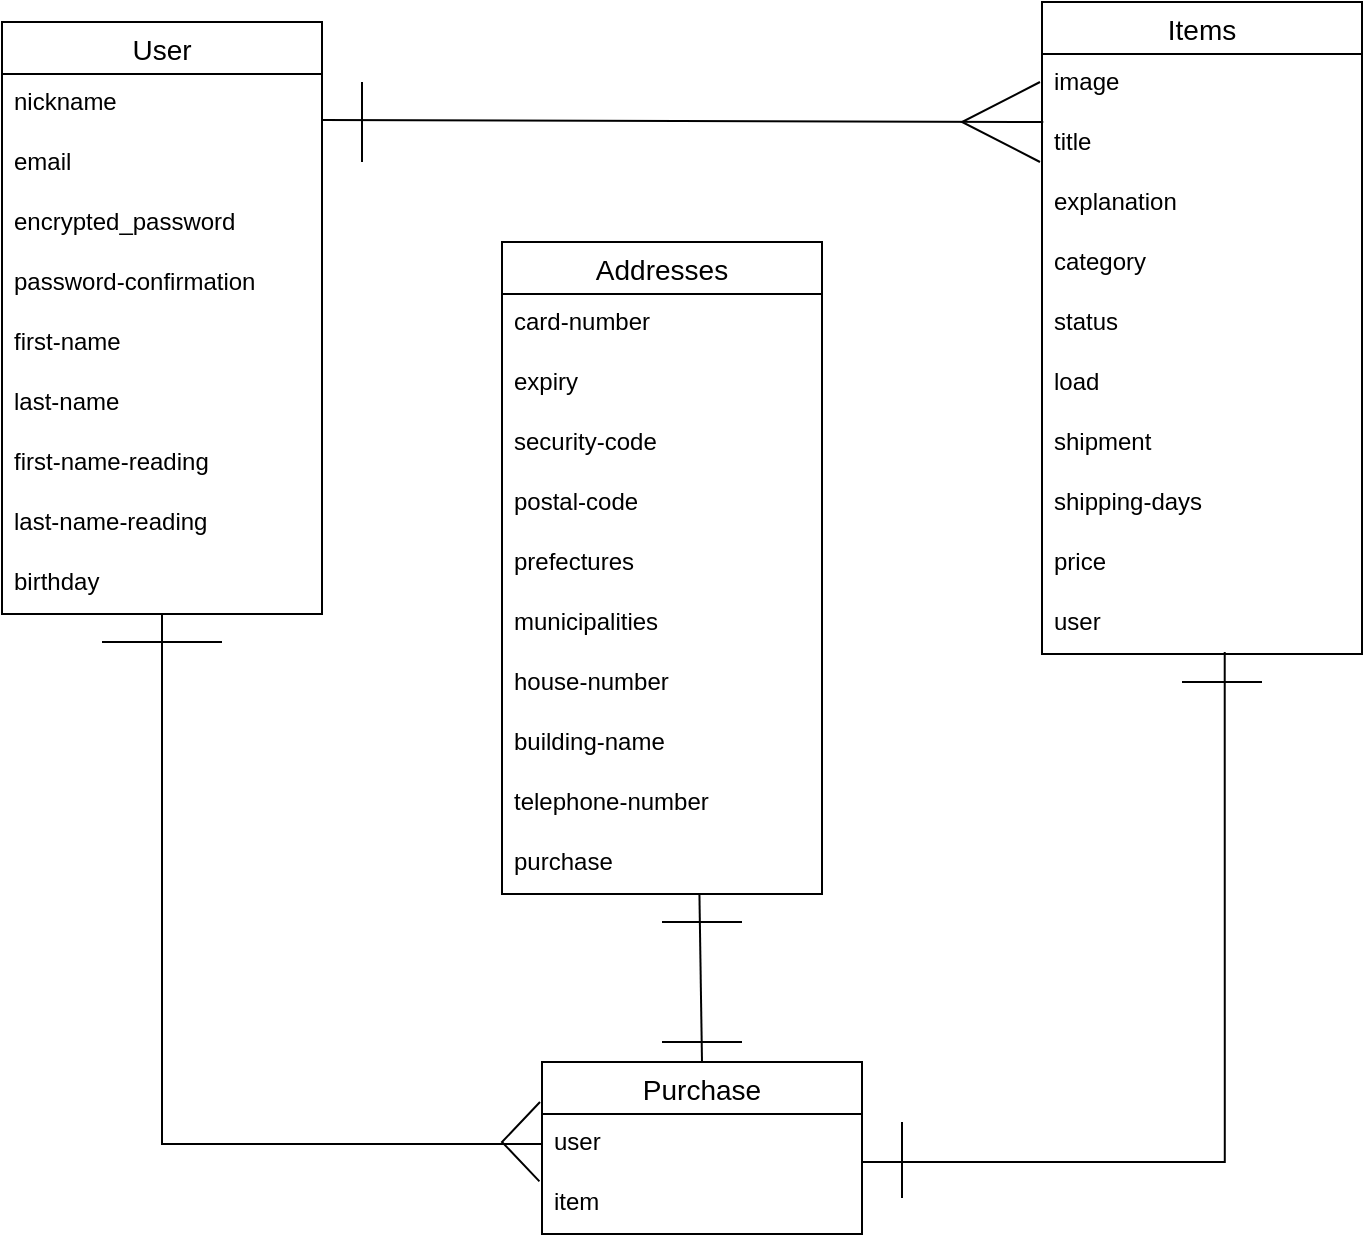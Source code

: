<mxfile>
    <diagram id="1_NE7kQL7fll_UlJZ6Qg" name="ページ1">
        <mxGraphModel dx="323" dy="227" grid="1" gridSize="10" guides="1" tooltips="1" connect="1" arrows="1" fold="1" page="1" pageScale="1" pageWidth="827" pageHeight="1169" math="0" shadow="0">
            <root>
                <mxCell id="0"/>
                <mxCell id="1" parent="0"/>
                <mxCell id="2" value="User" style="swimlane;fontStyle=0;childLayout=stackLayout;horizontal=1;startSize=26;horizontalStack=0;resizeParent=1;resizeParentMax=0;resizeLast=0;collapsible=1;marginBottom=0;align=center;fontSize=14;" parent="1" vertex="1">
                    <mxGeometry x="40" y="50" width="160" height="296" as="geometry">
                        <mxRectangle x="40" y="120" width="50" height="26" as="alternateBounds"/>
                    </mxGeometry>
                </mxCell>
                <mxCell id="3" value="nickname" style="text;strokeColor=none;fillColor=none;spacingLeft=4;spacingRight=4;overflow=hidden;rotatable=0;points=[[0,0.5],[1,0.5]];portConstraint=eastwest;fontSize=12;" parent="2" vertex="1">
                    <mxGeometry y="26" width="160" height="30" as="geometry"/>
                </mxCell>
                <mxCell id="4" value="email" style="text;strokeColor=none;fillColor=none;spacingLeft=4;spacingRight=4;overflow=hidden;rotatable=0;points=[[0,0.5],[1,0.5]];portConstraint=eastwest;fontSize=12;" parent="2" vertex="1">
                    <mxGeometry y="56" width="160" height="30" as="geometry"/>
                </mxCell>
                <mxCell id="151" value="encrypted_password" style="text;strokeColor=none;fillColor=none;spacingLeft=4;spacingRight=4;overflow=hidden;rotatable=0;points=[[0,0.5],[1,0.5]];portConstraint=eastwest;fontSize=12;" parent="2" vertex="1">
                    <mxGeometry y="86" width="160" height="30" as="geometry"/>
                </mxCell>
                <mxCell id="116" value="password-confirmation" style="text;strokeColor=none;fillColor=none;spacingLeft=4;spacingRight=4;overflow=hidden;rotatable=0;points=[[0,0.5],[1,0.5]];portConstraint=eastwest;fontSize=12;" parent="2" vertex="1">
                    <mxGeometry y="116" width="160" height="30" as="geometry"/>
                </mxCell>
                <mxCell id="115" value="first-name " style="text;strokeColor=none;fillColor=none;spacingLeft=4;spacingRight=4;overflow=hidden;rotatable=0;points=[[0,0.5],[1,0.5]];portConstraint=eastwest;fontSize=12;" parent="2" vertex="1">
                    <mxGeometry y="146" width="160" height="30" as="geometry"/>
                </mxCell>
                <mxCell id="114" value="last-name" style="text;strokeColor=none;fillColor=none;spacingLeft=4;spacingRight=4;overflow=hidden;rotatable=0;points=[[0,0.5],[1,0.5]];portConstraint=eastwest;fontSize=12;" parent="2" vertex="1">
                    <mxGeometry y="176" width="160" height="30" as="geometry"/>
                </mxCell>
                <mxCell id="117" value="first-name-reading" style="text;strokeColor=none;fillColor=none;spacingLeft=4;spacingRight=4;overflow=hidden;rotatable=0;points=[[0,0.5],[1,0.5]];portConstraint=eastwest;fontSize=12;" parent="2" vertex="1">
                    <mxGeometry y="206" width="160" height="30" as="geometry"/>
                </mxCell>
                <mxCell id="113" value="last-name-reading" style="text;strokeColor=none;fillColor=none;spacingLeft=4;spacingRight=4;overflow=hidden;rotatable=0;points=[[0,0.5],[1,0.5]];portConstraint=eastwest;fontSize=12;" parent="2" vertex="1">
                    <mxGeometry y="236" width="160" height="30" as="geometry"/>
                </mxCell>
                <mxCell id="111" value="birthday" style="text;strokeColor=none;fillColor=none;spacingLeft=4;spacingRight=4;overflow=hidden;rotatable=0;points=[[0,0.5],[1,0.5]];portConstraint=eastwest;fontSize=12;" parent="2" vertex="1">
                    <mxGeometry y="266" width="160" height="30" as="geometry"/>
                </mxCell>
                <mxCell id="118" value="Items" style="swimlane;fontStyle=0;childLayout=stackLayout;horizontal=1;startSize=26;horizontalStack=0;resizeParent=1;resizeParentMax=0;resizeLast=0;collapsible=1;marginBottom=0;align=center;fontSize=14;" parent="1" vertex="1">
                    <mxGeometry x="560" y="40" width="160" height="326" as="geometry">
                        <mxRectangle x="40" y="120" width="50" height="26" as="alternateBounds"/>
                    </mxGeometry>
                </mxCell>
                <mxCell id="119" value="image" style="text;strokeColor=none;fillColor=none;spacingLeft=4;spacingRight=4;overflow=hidden;rotatable=0;points=[[0,0.5],[1,0.5]];portConstraint=eastwest;fontSize=12;" parent="118" vertex="1">
                    <mxGeometry y="26" width="160" height="30" as="geometry"/>
                </mxCell>
                <mxCell id="120" value="title" style="text;strokeColor=none;fillColor=none;spacingLeft=4;spacingRight=4;overflow=hidden;rotatable=0;points=[[0,0.5],[1,0.5]];portConstraint=eastwest;fontSize=12;" parent="118" vertex="1">
                    <mxGeometry y="56" width="160" height="30" as="geometry"/>
                </mxCell>
                <mxCell id="121" value="explanation" style="text;strokeColor=none;fillColor=none;spacingLeft=4;spacingRight=4;overflow=hidden;rotatable=0;points=[[0,0.5],[1,0.5]];portConstraint=eastwest;fontSize=12;" parent="118" vertex="1">
                    <mxGeometry y="86" width="160" height="30" as="geometry"/>
                </mxCell>
                <mxCell id="122" value="category" style="text;strokeColor=none;fillColor=none;spacingLeft=4;spacingRight=4;overflow=hidden;rotatable=0;points=[[0,0.5],[1,0.5]];portConstraint=eastwest;fontSize=12;" parent="118" vertex="1">
                    <mxGeometry y="116" width="160" height="30" as="geometry"/>
                </mxCell>
                <mxCell id="123" value="status" style="text;strokeColor=none;fillColor=none;spacingLeft=4;spacingRight=4;overflow=hidden;rotatable=0;points=[[0,0.5],[1,0.5]];portConstraint=eastwest;fontSize=12;" parent="118" vertex="1">
                    <mxGeometry y="146" width="160" height="30" as="geometry"/>
                </mxCell>
                <mxCell id="124" value="load" style="text;strokeColor=none;fillColor=none;spacingLeft=4;spacingRight=4;overflow=hidden;rotatable=0;points=[[0,0.5],[1,0.5]];portConstraint=eastwest;fontSize=12;" parent="118" vertex="1">
                    <mxGeometry y="176" width="160" height="30" as="geometry"/>
                </mxCell>
                <mxCell id="125" value="shipment" style="text;strokeColor=none;fillColor=none;spacingLeft=4;spacingRight=4;overflow=hidden;rotatable=0;points=[[0,0.5],[1,0.5]];portConstraint=eastwest;fontSize=12;" parent="118" vertex="1">
                    <mxGeometry y="206" width="160" height="30" as="geometry"/>
                </mxCell>
                <mxCell id="126" value="shipping-days" style="text;strokeColor=none;fillColor=none;spacingLeft=4;spacingRight=4;overflow=hidden;rotatable=0;points=[[0,0.5],[1,0.5]];portConstraint=eastwest;fontSize=12;" parent="118" vertex="1">
                    <mxGeometry y="236" width="160" height="30" as="geometry"/>
                </mxCell>
                <mxCell id="127" value="price" style="text;strokeColor=none;fillColor=none;spacingLeft=4;spacingRight=4;overflow=hidden;rotatable=0;points=[[0,0.5],[1,0.5]];portConstraint=eastwest;fontSize=12;" parent="118" vertex="1">
                    <mxGeometry y="266" width="160" height="30" as="geometry"/>
                </mxCell>
                <mxCell id="128" value="user" style="text;strokeColor=none;fillColor=none;spacingLeft=4;spacingRight=4;overflow=hidden;rotatable=0;points=[[0,0.5],[1,0.5]];portConstraint=eastwest;fontSize=12;" parent="118" vertex="1">
                    <mxGeometry y="296" width="160" height="30" as="geometry"/>
                </mxCell>
                <mxCell id="147" value="" style="endArrow=none;html=1;rounded=0;" parent="118" edge="1">
                    <mxGeometry relative="1" as="geometry">
                        <mxPoint x="-1" y="80" as="sourcePoint"/>
                        <mxPoint x="-1" y="40" as="targetPoint"/>
                        <Array as="points">
                            <mxPoint x="-40" y="60"/>
                        </Array>
                    </mxGeometry>
                </mxCell>
                <mxCell id="130" value="Purchase" style="swimlane;fontStyle=0;childLayout=stackLayout;horizontal=1;startSize=26;horizontalStack=0;resizeParent=1;resizeParentMax=0;resizeLast=0;collapsible=1;marginBottom=0;align=center;fontSize=14;" parent="1" vertex="1">
                    <mxGeometry x="310" y="570" width="160" height="86" as="geometry">
                        <mxRectangle x="40" y="120" width="50" height="26" as="alternateBounds"/>
                    </mxGeometry>
                </mxCell>
                <mxCell id="139" value="user" style="text;strokeColor=none;fillColor=none;spacingLeft=4;spacingRight=4;overflow=hidden;rotatable=0;points=[[0,0.5],[1,0.5]];portConstraint=eastwest;fontSize=12;" parent="130" vertex="1">
                    <mxGeometry y="26" width="160" height="30" as="geometry"/>
                </mxCell>
                <mxCell id="140" value="item" style="text;strokeColor=none;fillColor=none;spacingLeft=4;spacingRight=4;overflow=hidden;rotatable=0;points=[[0,0.5],[1,0.5]];portConstraint=eastwest;fontSize=12;" parent="130" vertex="1">
                    <mxGeometry y="56" width="160" height="30" as="geometry"/>
                </mxCell>
                <mxCell id="144" value="" style="endArrow=none;html=1;rounded=0;exitX=1;exitY=0.767;exitDx=0;exitDy=0;exitPerimeter=0;entryX=0.004;entryY=0.133;entryDx=0;entryDy=0;entryPerimeter=0;" parent="1" target="120" edge="1" source="3">
                    <mxGeometry relative="1" as="geometry">
                        <mxPoint x="200" y="98" as="sourcePoint"/>
                        <mxPoint x="558" y="100" as="targetPoint"/>
                    </mxGeometry>
                </mxCell>
                <mxCell id="146" value="" style="endArrow=none;html=1;rounded=0;edgeStyle=orthogonalEdgeStyle;entryX=0.571;entryY=0.967;entryDx=0;entryDy=0;entryPerimeter=0;" parent="1" target="128" edge="1">
                    <mxGeometry relative="1" as="geometry">
                        <mxPoint x="470" y="620" as="sourcePoint"/>
                        <mxPoint x="651" y="368" as="targetPoint"/>
                        <Array as="points">
                            <mxPoint x="651" y="620"/>
                        </Array>
                    </mxGeometry>
                </mxCell>
                <mxCell id="148" value="" style="endArrow=none;html=1;rounded=0;" parent="1" edge="1">
                    <mxGeometry relative="1" as="geometry">
                        <mxPoint x="220" y="80" as="sourcePoint"/>
                        <mxPoint x="220" y="120" as="targetPoint"/>
                    </mxGeometry>
                </mxCell>
                <mxCell id="149" value="" style="endArrow=none;html=1;rounded=0;" parent="1" edge="1">
                    <mxGeometry relative="1" as="geometry">
                        <mxPoint x="490" y="600" as="sourcePoint"/>
                        <mxPoint x="490" y="638" as="targetPoint"/>
                    </mxGeometry>
                </mxCell>
                <mxCell id="150" value="" style="endArrow=none;html=1;rounded=0;" parent="1" edge="1">
                    <mxGeometry relative="1" as="geometry">
                        <mxPoint x="630" y="380" as="sourcePoint"/>
                        <mxPoint x="670" y="380" as="targetPoint"/>
                    </mxGeometry>
                </mxCell>
                <mxCell id="152" value="Addresses" style="swimlane;fontStyle=0;childLayout=stackLayout;horizontal=1;startSize=26;horizontalStack=0;resizeParent=1;resizeParentMax=0;resizeLast=0;collapsible=1;marginBottom=0;align=center;fontSize=14;" vertex="1" parent="1">
                    <mxGeometry x="290" y="160" width="160" height="326" as="geometry">
                        <mxRectangle x="40" y="120" width="50" height="26" as="alternateBounds"/>
                    </mxGeometry>
                </mxCell>
                <mxCell id="153" value="card-number" style="text;strokeColor=none;fillColor=none;spacingLeft=4;spacingRight=4;overflow=hidden;rotatable=0;points=[[0,0.5],[1,0.5]];portConstraint=eastwest;fontSize=12;" vertex="1" parent="152">
                    <mxGeometry y="26" width="160" height="30" as="geometry"/>
                </mxCell>
                <mxCell id="154" value="expiry" style="text;strokeColor=none;fillColor=none;spacingLeft=4;spacingRight=4;overflow=hidden;rotatable=0;points=[[0,0.5],[1,0.5]];portConstraint=eastwest;fontSize=12;" vertex="1" parent="152">
                    <mxGeometry y="56" width="160" height="30" as="geometry"/>
                </mxCell>
                <mxCell id="155" value="security-code" style="text;strokeColor=none;fillColor=none;spacingLeft=4;spacingRight=4;overflow=hidden;rotatable=0;points=[[0,0.5],[1,0.5]];portConstraint=eastwest;fontSize=12;" vertex="1" parent="152">
                    <mxGeometry y="86" width="160" height="30" as="geometry"/>
                </mxCell>
                <mxCell id="156" value="postal-code" style="text;strokeColor=none;fillColor=none;spacingLeft=4;spacingRight=4;overflow=hidden;rotatable=0;points=[[0,0.5],[1,0.5]];portConstraint=eastwest;fontSize=12;" vertex="1" parent="152">
                    <mxGeometry y="116" width="160" height="30" as="geometry"/>
                </mxCell>
                <mxCell id="157" value="prefectures" style="text;strokeColor=none;fillColor=none;spacingLeft=4;spacingRight=4;overflow=hidden;rotatable=0;points=[[0,0.5],[1,0.5]];portConstraint=eastwest;fontSize=12;" vertex="1" parent="152">
                    <mxGeometry y="146" width="160" height="30" as="geometry"/>
                </mxCell>
                <mxCell id="158" value="municipalities" style="text;strokeColor=none;fillColor=none;spacingLeft=4;spacingRight=4;overflow=hidden;rotatable=0;points=[[0,0.5],[1,0.5]];portConstraint=eastwest;fontSize=12;" vertex="1" parent="152">
                    <mxGeometry y="176" width="160" height="30" as="geometry"/>
                </mxCell>
                <mxCell id="159" value="house-number" style="text;strokeColor=none;fillColor=none;spacingLeft=4;spacingRight=4;overflow=hidden;rotatable=0;points=[[0,0.5],[1,0.5]];portConstraint=eastwest;fontSize=12;" vertex="1" parent="152">
                    <mxGeometry y="206" width="160" height="30" as="geometry"/>
                </mxCell>
                <mxCell id="160" value="building-name" style="text;strokeColor=none;fillColor=none;spacingLeft=4;spacingRight=4;overflow=hidden;rotatable=0;points=[[0,0.5],[1,0.5]];portConstraint=eastwest;fontSize=12;" vertex="1" parent="152">
                    <mxGeometry y="236" width="160" height="30" as="geometry"/>
                </mxCell>
                <mxCell id="161" value="telephone-number" style="text;strokeColor=none;fillColor=none;spacingLeft=4;spacingRight=4;overflow=hidden;rotatable=0;points=[[0,0.5],[1,0.5]];portConstraint=eastwest;fontSize=12;" vertex="1" parent="152">
                    <mxGeometry y="266" width="160" height="30" as="geometry"/>
                </mxCell>
                <mxCell id="172" value="purchase" style="text;strokeColor=none;fillColor=none;spacingLeft=4;spacingRight=4;overflow=hidden;rotatable=0;points=[[0,0.5],[1,0.5]];portConstraint=eastwest;fontSize=12;" vertex="1" parent="152">
                    <mxGeometry y="296" width="160" height="30" as="geometry"/>
                </mxCell>
                <mxCell id="166" value="" style="endArrow=none;html=1;rounded=0;entryX=0;entryY=0.5;entryDx=0;entryDy=0;exitX=0.5;exitY=0.989;exitDx=0;exitDy=0;exitPerimeter=0;" edge="1" parent="1" source="111" target="139">
                    <mxGeometry relative="1" as="geometry">
                        <mxPoint x="120" y="350" as="sourcePoint"/>
                        <mxPoint x="450" y="350" as="targetPoint"/>
                        <Array as="points">
                            <mxPoint x="120" y="611"/>
                        </Array>
                    </mxGeometry>
                </mxCell>
                <mxCell id="167" value="" style="endArrow=none;html=1;rounded=0;" edge="1" parent="1">
                    <mxGeometry relative="1" as="geometry">
                        <mxPoint x="90" y="360" as="sourcePoint"/>
                        <mxPoint x="150" y="360" as="targetPoint"/>
                    </mxGeometry>
                </mxCell>
                <mxCell id="168" value="" style="endArrow=none;html=1;rounded=0;exitX=-0.008;exitY=0.122;exitDx=0;exitDy=0;exitPerimeter=0;" edge="1" parent="1" source="140">
                    <mxGeometry relative="1" as="geometry">
                        <mxPoint x="290" y="630" as="sourcePoint"/>
                        <mxPoint x="309" y="590" as="targetPoint"/>
                        <Array as="points">
                            <mxPoint x="290" y="610"/>
                        </Array>
                    </mxGeometry>
                </mxCell>
                <mxCell id="169" value="" style="endArrow=none;html=1;rounded=0;exitX=0.5;exitY=0;exitDx=0;exitDy=0;entryX=0.617;entryY=1.011;entryDx=0;entryDy=0;entryPerimeter=0;" edge="1" parent="1" source="130" target="172">
                    <mxGeometry relative="1" as="geometry">
                        <mxPoint x="290" y="350" as="sourcePoint"/>
                        <mxPoint x="389" y="490" as="targetPoint"/>
                    </mxGeometry>
                </mxCell>
                <mxCell id="170" value="" style="endArrow=none;html=1;rounded=0;" edge="1" parent="1">
                    <mxGeometry relative="1" as="geometry">
                        <mxPoint x="370" y="500" as="sourcePoint"/>
                        <mxPoint x="410" y="500" as="targetPoint"/>
                    </mxGeometry>
                </mxCell>
                <mxCell id="171" value="" style="endArrow=none;html=1;rounded=0;" edge="1" parent="1">
                    <mxGeometry relative="1" as="geometry">
                        <mxPoint x="370" y="560" as="sourcePoint"/>
                        <mxPoint x="410" y="560" as="targetPoint"/>
                    </mxGeometry>
                </mxCell>
            </root>
        </mxGraphModel>
    </diagram>
</mxfile>